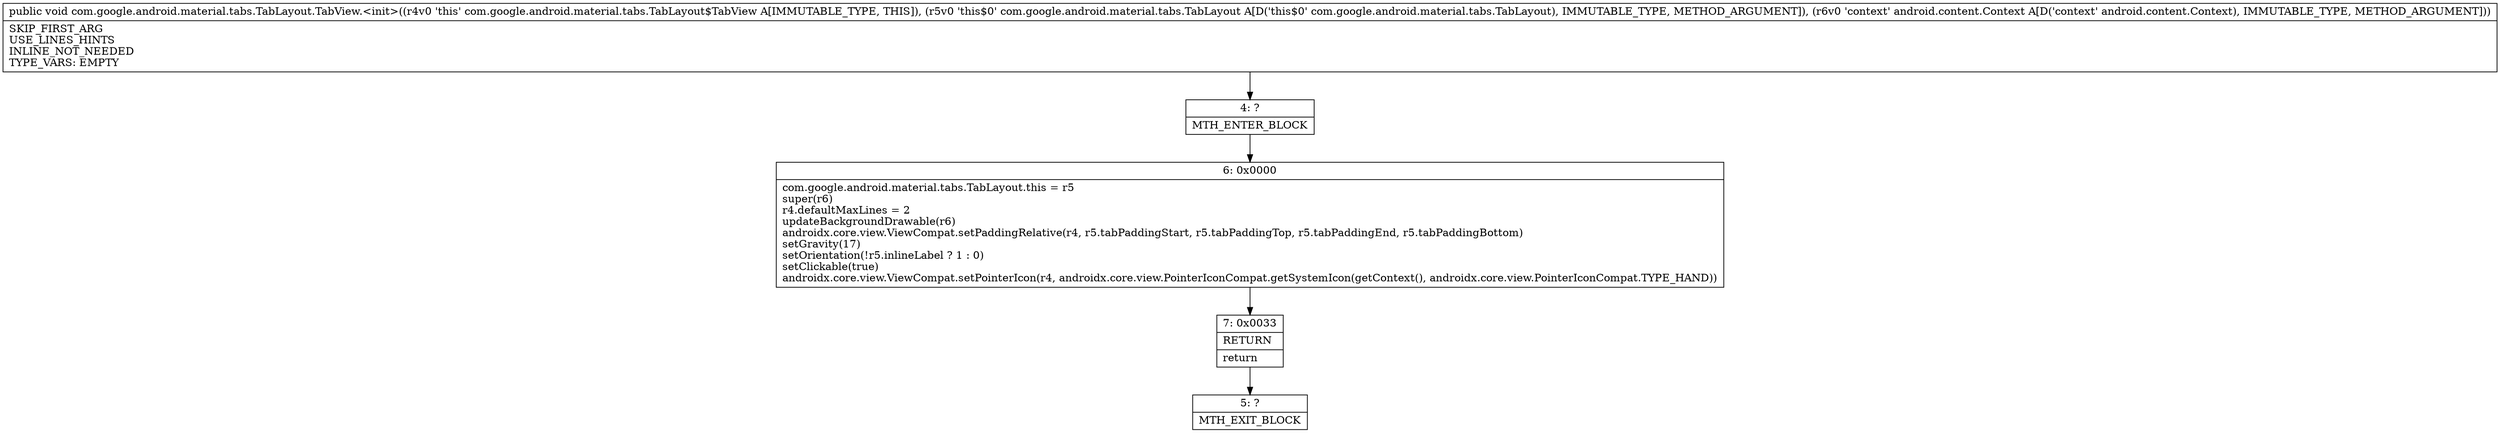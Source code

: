 digraph "CFG forcom.google.android.material.tabs.TabLayout.TabView.\<init\>(Lcom\/google\/android\/material\/tabs\/TabLayout;Landroid\/content\/Context;)V" {
Node_4 [shape=record,label="{4\:\ ?|MTH_ENTER_BLOCK\l}"];
Node_6 [shape=record,label="{6\:\ 0x0000|com.google.android.material.tabs.TabLayout.this = r5\lsuper(r6)\lr4.defaultMaxLines = 2\lupdateBackgroundDrawable(r6)\landroidx.core.view.ViewCompat.setPaddingRelative(r4, r5.tabPaddingStart, r5.tabPaddingTop, r5.tabPaddingEnd, r5.tabPaddingBottom)\lsetGravity(17)\lsetOrientation(!r5.inlineLabel ? 1 : 0)\lsetClickable(true)\landroidx.core.view.ViewCompat.setPointerIcon(r4, androidx.core.view.PointerIconCompat.getSystemIcon(getContext(), androidx.core.view.PointerIconCompat.TYPE_HAND))\l}"];
Node_7 [shape=record,label="{7\:\ 0x0033|RETURN\l|return\l}"];
Node_5 [shape=record,label="{5\:\ ?|MTH_EXIT_BLOCK\l}"];
MethodNode[shape=record,label="{public void com.google.android.material.tabs.TabLayout.TabView.\<init\>((r4v0 'this' com.google.android.material.tabs.TabLayout$TabView A[IMMUTABLE_TYPE, THIS]), (r5v0 'this$0' com.google.android.material.tabs.TabLayout A[D('this$0' com.google.android.material.tabs.TabLayout), IMMUTABLE_TYPE, METHOD_ARGUMENT]), (r6v0 'context' android.content.Context A[D('context' android.content.Context), IMMUTABLE_TYPE, METHOD_ARGUMENT]))  | SKIP_FIRST_ARG\lUSE_LINES_HINTS\lINLINE_NOT_NEEDED\lTYPE_VARS: EMPTY\l}"];
MethodNode -> Node_4;Node_4 -> Node_6;
Node_6 -> Node_7;
Node_7 -> Node_5;
}

